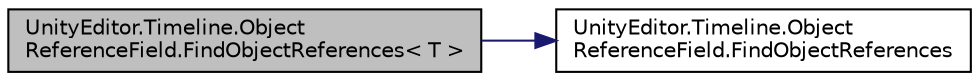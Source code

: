 digraph "UnityEditor.Timeline.ObjectReferenceField.FindObjectReferences&lt; T &gt;"
{
 // LATEX_PDF_SIZE
  edge [fontname="Helvetica",fontsize="10",labelfontname="Helvetica",labelfontsize="10"];
  node [fontname="Helvetica",fontsize="10",shape=record];
  rankdir="LR";
  Node1 [label="UnityEditor.Timeline.Object\lReferenceField.FindObjectReferences\< T \>",height=0.2,width=0.4,color="black", fillcolor="grey75", style="filled", fontcolor="black",tooltip=" "];
  Node1 -> Node2 [color="midnightblue",fontsize="10",style="solid",fontname="Helvetica"];
  Node2 [label="UnityEditor.Timeline.Object\lReferenceField.FindObjectReferences",height=0.2,width=0.4,color="black", fillcolor="white", style="filled",URL="$struct_unity_editor_1_1_timeline_1_1_object_reference_field.html#aa71dd9e07a25b3cf54b68e12550e98a9",tooltip=" "];
}
